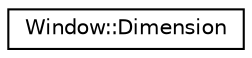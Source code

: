 digraph "Graphical Class Hierarchy"
{
 // LATEX_PDF_SIZE
  edge [fontname="Helvetica",fontsize="10",labelfontname="Helvetica",labelfontsize="10"];
  node [fontname="Helvetica",fontsize="10",shape=record];
  rankdir="LR";
  Node0 [label="Window::Dimension",height=0.2,width=0.4,color="black", fillcolor="white", style="filled",URL="$classarm__compute_1_1_window_1_1_dimension.xhtml",tooltip="Describe one of the image's dimensions with a start, end and step."];
}
